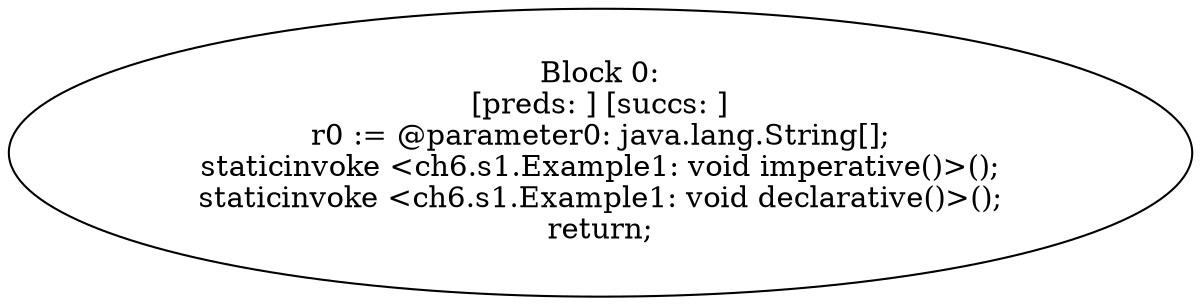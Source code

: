 digraph "unitGraph" {
    "Block 0:
[preds: ] [succs: ]
r0 := @parameter0: java.lang.String[];
staticinvoke <ch6.s1.Example1: void imperative()>();
staticinvoke <ch6.s1.Example1: void declarative()>();
return;
"
}

